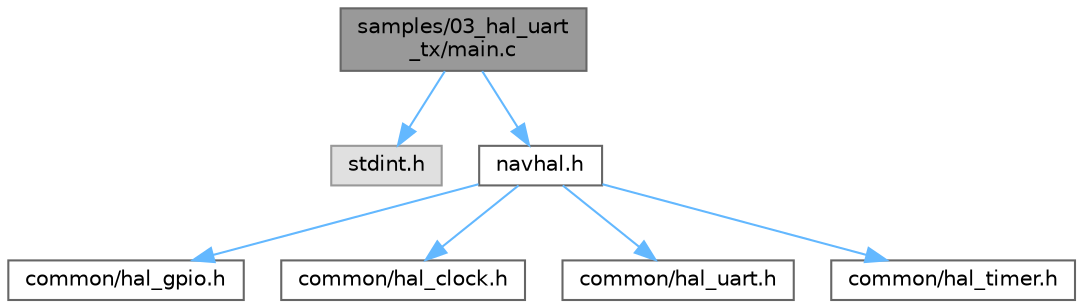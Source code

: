digraph "samples/03_hal_uart_tx/main.c"
{
 // LATEX_PDF_SIZE
  bgcolor="transparent";
  edge [fontname=Helvetica,fontsize=10,labelfontname=Helvetica,labelfontsize=10];
  node [fontname=Helvetica,fontsize=10,shape=box,height=0.2,width=0.4];
  Node1 [id="Node000001",label="samples/03_hal_uart\l_tx/main.c",height=0.2,width=0.4,color="gray40", fillcolor="grey60", style="filled", fontcolor="black",tooltip=" "];
  Node1 -> Node2 [id="edge7_Node000001_Node000002",color="steelblue1",style="solid",tooltip=" "];
  Node2 [id="Node000002",label="stdint.h",height=0.2,width=0.4,color="grey60", fillcolor="#E0E0E0", style="filled",tooltip=" "];
  Node1 -> Node3 [id="edge8_Node000001_Node000003",color="steelblue1",style="solid",tooltip=" "];
  Node3 [id="Node000003",label="navhal.h",height=0.2,width=0.4,color="grey40", fillcolor="white", style="filled",URL="$navhal_8h.html",tooltip="Root header file for the NavHAL project by NavRobotec."];
  Node3 -> Node4 [id="edge9_Node000003_Node000004",color="steelblue1",style="solid",tooltip=" "];
  Node4 [id="Node000004",label="common/hal_gpio.h",height=0.2,width=0.4,color="grey40", fillcolor="white", style="filled",URL="$hal__gpio_8h.html",tooltip="Architecture-agnostic GPIO HAL entry point for NavHAL."];
  Node3 -> Node5 [id="edge10_Node000003_Node000005",color="steelblue1",style="solid",tooltip=" "];
  Node5 [id="Node000005",label="common/hal_clock.h",height=0.2,width=0.4,color="grey40", fillcolor="white", style="filled",URL="$hal__clock_8h.html",tooltip="Architecture-agnostic Clock HAL entry point for NavHAL."];
  Node3 -> Node6 [id="edge11_Node000003_Node000006",color="steelblue1",style="solid",tooltip=" "];
  Node6 [id="Node000006",label="common/hal_uart.h",height=0.2,width=0.4,color="grey40", fillcolor="white", style="filled",URL="$hal__uart_8h.html",tooltip=" "];
  Node3 -> Node7 [id="edge12_Node000003_Node000007",color="steelblue1",style="solid",tooltip=" "];
  Node7 [id="Node000007",label="common/hal_timer.h",height=0.2,width=0.4,color="grey40", fillcolor="white", style="filled",URL="$hal__timer_8h.html",tooltip=" "];
}
